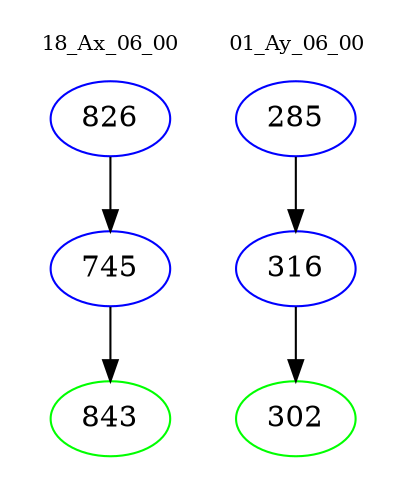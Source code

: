 digraph{
subgraph cluster_0 {
color = white
label = "18_Ax_06_00";
fontsize=10;
T0_826 [label="826", color="blue"]
T0_826 -> T0_745 [color="black"]
T0_745 [label="745", color="blue"]
T0_745 -> T0_843 [color="black"]
T0_843 [label="843", color="green"]
}
subgraph cluster_1 {
color = white
label = "01_Ay_06_00";
fontsize=10;
T1_285 [label="285", color="blue"]
T1_285 -> T1_316 [color="black"]
T1_316 [label="316", color="blue"]
T1_316 -> T1_302 [color="black"]
T1_302 [label="302", color="green"]
}
}
